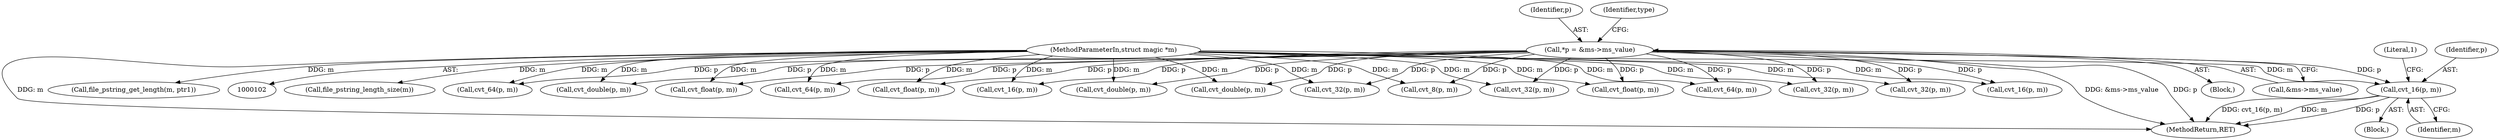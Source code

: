 digraph "0_file_27a14bc7ba285a0a5ebfdb55e54001aa11932b08@pointer" {
"1000248" [label="(Call,cvt_16(p, m))"];
"1000108" [label="(Call,*p = &ms->ms_value)"];
"1000104" [label="(MethodParameterIn,struct magic *m)"];
"1000391" [label="(Call,cvt_64(p, m))"];
"1000109" [label="(Identifier,p)"];
"1000193" [label="(Call,file_pstring_get_length(m, ptr1))"];
"1000248" [label="(Call,cvt_16(p, m))"];
"1000712" [label="(Call,cvt_double(p, m))"];
"1000176" [label="(Call,file_pstring_length_size(m))"];
"1000886" [label="(Call,cvt_double(p, m))"];
"1000706" [label="(Call,cvt_float(p, m))"];
"1000123" [label="(Block,)"];
"1000252" [label="(Literal,1)"];
"1000108" [label="(Call,*p = &ms->ms_value)"];
"1000659" [label="(Call,cvt_float(p, m))"];
"1000463" [label="(Call,cvt_32(p, m))"];
"1000612" [label="(Call,cvt_float(p, m))"];
"1000148" [label="(Call,cvt_64(p, m))"];
"1000250" [label="(Identifier,m)"];
"1000416" [label="(Call,cvt_16(p, m))"];
"1000559" [label="(Call,cvt_64(p, m))"];
"1000131" [label="(Call,cvt_16(p, m))"];
"1000799" [label="(Call,cvt_double(p, m))"];
"1000125" [label="(Call,cvt_8(p, m))"];
"1000106" [label="(Block,)"];
"1000908" [label="(MethodReturn,RET)"];
"1000139" [label="(Call,cvt_32(p, m))"];
"1000110" [label="(Call,&ms->ms_value)"];
"1000249" [label="(Identifier,p)"];
"1000117" [label="(Identifier,type)"];
"1000104" [label="(MethodParameterIn,struct magic *m)"];
"1000606" [label="(Call,cvt_32(p, m))"];
"1000295" [label="(Call,cvt_32(p, m))"];
"1000248" -> "1000123"  [label="AST: "];
"1000248" -> "1000250"  [label="CFG: "];
"1000249" -> "1000248"  [label="AST: "];
"1000250" -> "1000248"  [label="AST: "];
"1000252" -> "1000248"  [label="CFG: "];
"1000248" -> "1000908"  [label="DDG: cvt_16(p, m)"];
"1000248" -> "1000908"  [label="DDG: m"];
"1000248" -> "1000908"  [label="DDG: p"];
"1000108" -> "1000248"  [label="DDG: p"];
"1000104" -> "1000248"  [label="DDG: m"];
"1000108" -> "1000106"  [label="AST: "];
"1000108" -> "1000110"  [label="CFG: "];
"1000109" -> "1000108"  [label="AST: "];
"1000110" -> "1000108"  [label="AST: "];
"1000117" -> "1000108"  [label="CFG: "];
"1000108" -> "1000908"  [label="DDG: &ms->ms_value"];
"1000108" -> "1000908"  [label="DDG: p"];
"1000108" -> "1000125"  [label="DDG: p"];
"1000108" -> "1000131"  [label="DDG: p"];
"1000108" -> "1000139"  [label="DDG: p"];
"1000108" -> "1000148"  [label="DDG: p"];
"1000108" -> "1000295"  [label="DDG: p"];
"1000108" -> "1000391"  [label="DDG: p"];
"1000108" -> "1000416"  [label="DDG: p"];
"1000108" -> "1000463"  [label="DDG: p"];
"1000108" -> "1000559"  [label="DDG: p"];
"1000108" -> "1000606"  [label="DDG: p"];
"1000108" -> "1000612"  [label="DDG: p"];
"1000108" -> "1000659"  [label="DDG: p"];
"1000108" -> "1000706"  [label="DDG: p"];
"1000108" -> "1000712"  [label="DDG: p"];
"1000108" -> "1000799"  [label="DDG: p"];
"1000108" -> "1000886"  [label="DDG: p"];
"1000104" -> "1000102"  [label="AST: "];
"1000104" -> "1000908"  [label="DDG: m"];
"1000104" -> "1000125"  [label="DDG: m"];
"1000104" -> "1000131"  [label="DDG: m"];
"1000104" -> "1000139"  [label="DDG: m"];
"1000104" -> "1000148"  [label="DDG: m"];
"1000104" -> "1000176"  [label="DDG: m"];
"1000104" -> "1000193"  [label="DDG: m"];
"1000104" -> "1000295"  [label="DDG: m"];
"1000104" -> "1000391"  [label="DDG: m"];
"1000104" -> "1000416"  [label="DDG: m"];
"1000104" -> "1000463"  [label="DDG: m"];
"1000104" -> "1000559"  [label="DDG: m"];
"1000104" -> "1000606"  [label="DDG: m"];
"1000104" -> "1000612"  [label="DDG: m"];
"1000104" -> "1000659"  [label="DDG: m"];
"1000104" -> "1000706"  [label="DDG: m"];
"1000104" -> "1000712"  [label="DDG: m"];
"1000104" -> "1000799"  [label="DDG: m"];
"1000104" -> "1000886"  [label="DDG: m"];
}
